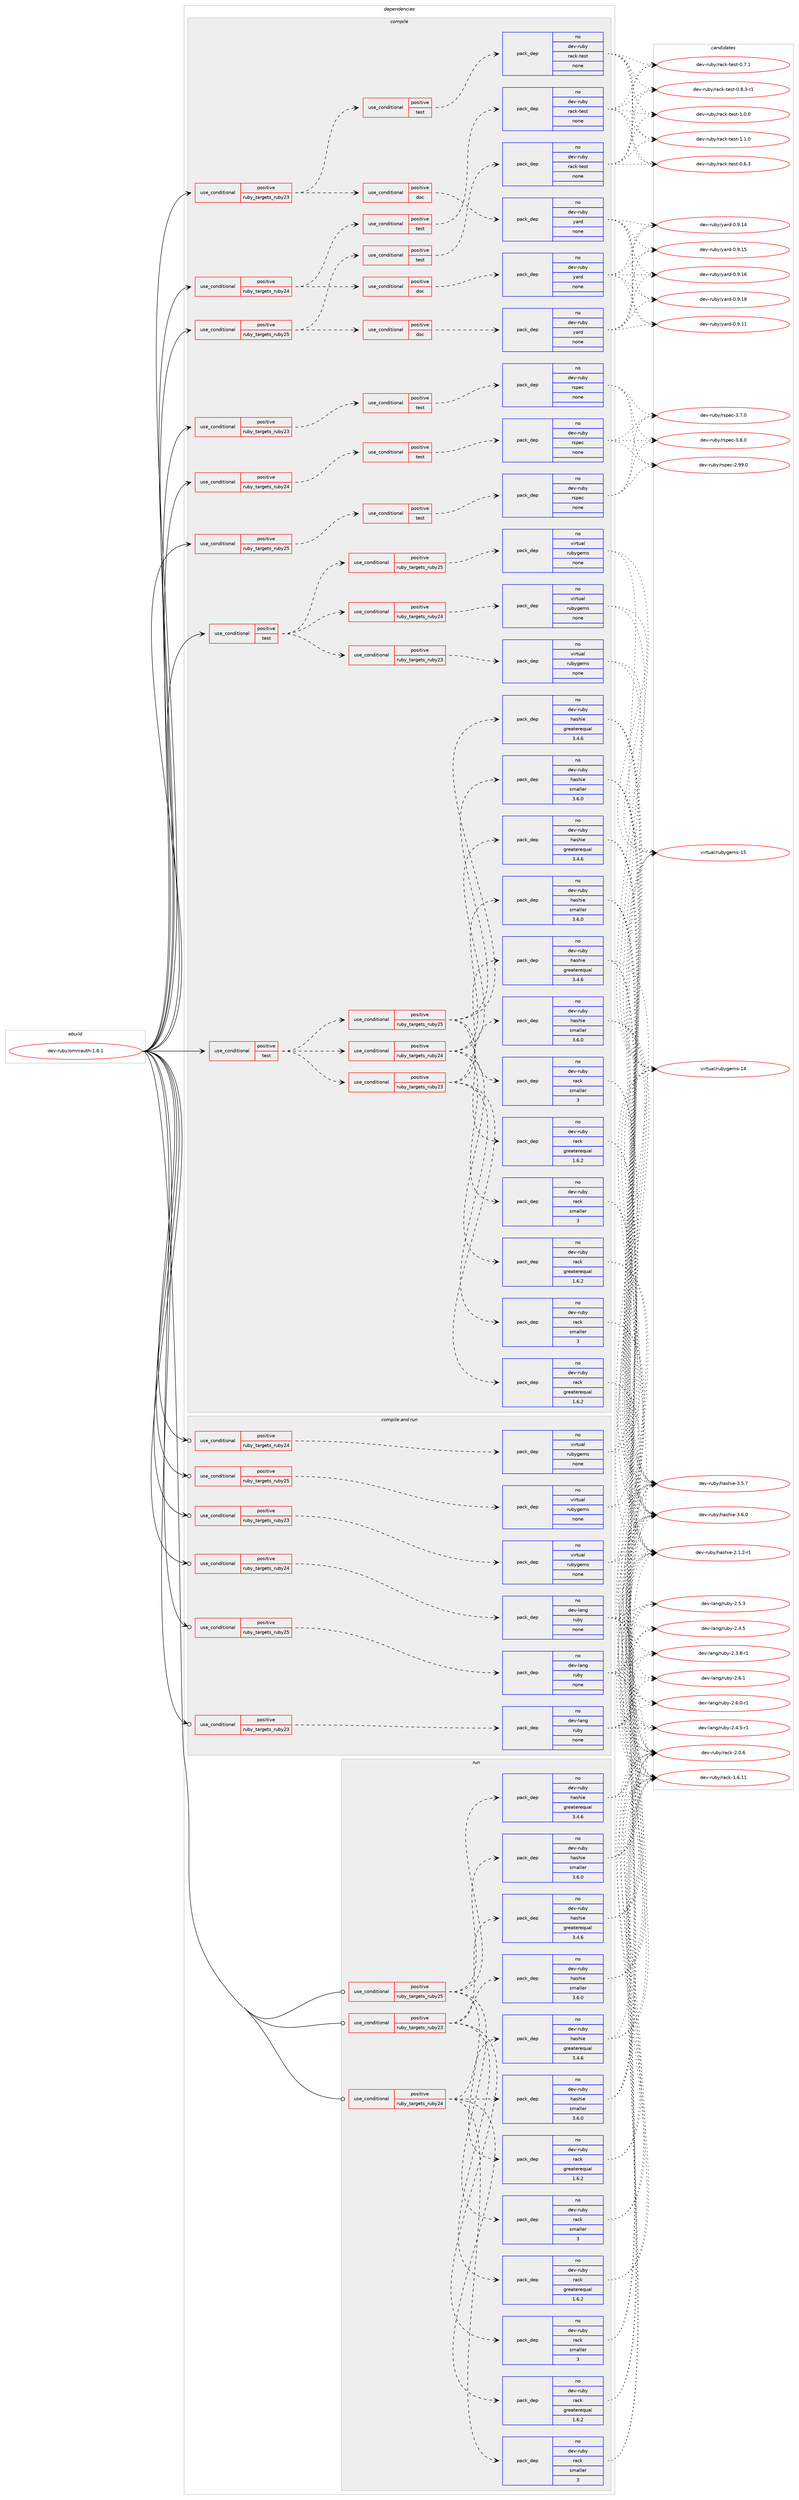 digraph prolog {

# *************
# Graph options
# *************

newrank=true;
concentrate=true;
compound=true;
graph [rankdir=LR,fontname=Helvetica,fontsize=10,ranksep=1.5];#, ranksep=2.5, nodesep=0.2];
edge  [arrowhead=vee];
node  [fontname=Helvetica,fontsize=10];

# **********
# The ebuild
# **********

subgraph cluster_leftcol {
color=gray;
rank=same;
label=<<i>ebuild</i>>;
id [label="dev-ruby/omniauth-1.8.1", color=red, width=4, href="../dev-ruby/omniauth-1.8.1.svg"];
}

# ****************
# The dependencies
# ****************

subgraph cluster_midcol {
color=gray;
label=<<i>dependencies</i>>;
subgraph cluster_compile {
fillcolor="#eeeeee";
style=filled;
label=<<i>compile</i>>;
subgraph cond408107 {
dependency1509119 [label=<<TABLE BORDER="0" CELLBORDER="1" CELLSPACING="0" CELLPADDING="4"><TR><TD ROWSPAN="3" CELLPADDING="10">use_conditional</TD></TR><TR><TD>positive</TD></TR><TR><TD>ruby_targets_ruby23</TD></TR></TABLE>>, shape=none, color=red];
subgraph cond408108 {
dependency1509120 [label=<<TABLE BORDER="0" CELLBORDER="1" CELLSPACING="0" CELLPADDING="4"><TR><TD ROWSPAN="3" CELLPADDING="10">use_conditional</TD></TR><TR><TD>positive</TD></TR><TR><TD>doc</TD></TR></TABLE>>, shape=none, color=red];
subgraph pack1077509 {
dependency1509121 [label=<<TABLE BORDER="0" CELLBORDER="1" CELLSPACING="0" CELLPADDING="4" WIDTH="220"><TR><TD ROWSPAN="6" CELLPADDING="30">pack_dep</TD></TR><TR><TD WIDTH="110">no</TD></TR><TR><TD>dev-ruby</TD></TR><TR><TD>yard</TD></TR><TR><TD>none</TD></TR><TR><TD></TD></TR></TABLE>>, shape=none, color=blue];
}
dependency1509120:e -> dependency1509121:w [weight=20,style="dashed",arrowhead="vee"];
}
dependency1509119:e -> dependency1509120:w [weight=20,style="dashed",arrowhead="vee"];
subgraph cond408109 {
dependency1509122 [label=<<TABLE BORDER="0" CELLBORDER="1" CELLSPACING="0" CELLPADDING="4"><TR><TD ROWSPAN="3" CELLPADDING="10">use_conditional</TD></TR><TR><TD>positive</TD></TR><TR><TD>test</TD></TR></TABLE>>, shape=none, color=red];
subgraph pack1077510 {
dependency1509123 [label=<<TABLE BORDER="0" CELLBORDER="1" CELLSPACING="0" CELLPADDING="4" WIDTH="220"><TR><TD ROWSPAN="6" CELLPADDING="30">pack_dep</TD></TR><TR><TD WIDTH="110">no</TD></TR><TR><TD>dev-ruby</TD></TR><TR><TD>rack-test</TD></TR><TR><TD>none</TD></TR><TR><TD></TD></TR></TABLE>>, shape=none, color=blue];
}
dependency1509122:e -> dependency1509123:w [weight=20,style="dashed",arrowhead="vee"];
}
dependency1509119:e -> dependency1509122:w [weight=20,style="dashed",arrowhead="vee"];
}
id:e -> dependency1509119:w [weight=20,style="solid",arrowhead="vee"];
subgraph cond408110 {
dependency1509124 [label=<<TABLE BORDER="0" CELLBORDER="1" CELLSPACING="0" CELLPADDING="4"><TR><TD ROWSPAN="3" CELLPADDING="10">use_conditional</TD></TR><TR><TD>positive</TD></TR><TR><TD>ruby_targets_ruby23</TD></TR></TABLE>>, shape=none, color=red];
subgraph cond408111 {
dependency1509125 [label=<<TABLE BORDER="0" CELLBORDER="1" CELLSPACING="0" CELLPADDING="4"><TR><TD ROWSPAN="3" CELLPADDING="10">use_conditional</TD></TR><TR><TD>positive</TD></TR><TR><TD>test</TD></TR></TABLE>>, shape=none, color=red];
subgraph pack1077511 {
dependency1509126 [label=<<TABLE BORDER="0" CELLBORDER="1" CELLSPACING="0" CELLPADDING="4" WIDTH="220"><TR><TD ROWSPAN="6" CELLPADDING="30">pack_dep</TD></TR><TR><TD WIDTH="110">no</TD></TR><TR><TD>dev-ruby</TD></TR><TR><TD>rspec</TD></TR><TR><TD>none</TD></TR><TR><TD></TD></TR></TABLE>>, shape=none, color=blue];
}
dependency1509125:e -> dependency1509126:w [weight=20,style="dashed",arrowhead="vee"];
}
dependency1509124:e -> dependency1509125:w [weight=20,style="dashed",arrowhead="vee"];
}
id:e -> dependency1509124:w [weight=20,style="solid",arrowhead="vee"];
subgraph cond408112 {
dependency1509127 [label=<<TABLE BORDER="0" CELLBORDER="1" CELLSPACING="0" CELLPADDING="4"><TR><TD ROWSPAN="3" CELLPADDING="10">use_conditional</TD></TR><TR><TD>positive</TD></TR><TR><TD>ruby_targets_ruby24</TD></TR></TABLE>>, shape=none, color=red];
subgraph cond408113 {
dependency1509128 [label=<<TABLE BORDER="0" CELLBORDER="1" CELLSPACING="0" CELLPADDING="4"><TR><TD ROWSPAN="3" CELLPADDING="10">use_conditional</TD></TR><TR><TD>positive</TD></TR><TR><TD>doc</TD></TR></TABLE>>, shape=none, color=red];
subgraph pack1077512 {
dependency1509129 [label=<<TABLE BORDER="0" CELLBORDER="1" CELLSPACING="0" CELLPADDING="4" WIDTH="220"><TR><TD ROWSPAN="6" CELLPADDING="30">pack_dep</TD></TR><TR><TD WIDTH="110">no</TD></TR><TR><TD>dev-ruby</TD></TR><TR><TD>yard</TD></TR><TR><TD>none</TD></TR><TR><TD></TD></TR></TABLE>>, shape=none, color=blue];
}
dependency1509128:e -> dependency1509129:w [weight=20,style="dashed",arrowhead="vee"];
}
dependency1509127:e -> dependency1509128:w [weight=20,style="dashed",arrowhead="vee"];
subgraph cond408114 {
dependency1509130 [label=<<TABLE BORDER="0" CELLBORDER="1" CELLSPACING="0" CELLPADDING="4"><TR><TD ROWSPAN="3" CELLPADDING="10">use_conditional</TD></TR><TR><TD>positive</TD></TR><TR><TD>test</TD></TR></TABLE>>, shape=none, color=red];
subgraph pack1077513 {
dependency1509131 [label=<<TABLE BORDER="0" CELLBORDER="1" CELLSPACING="0" CELLPADDING="4" WIDTH="220"><TR><TD ROWSPAN="6" CELLPADDING="30">pack_dep</TD></TR><TR><TD WIDTH="110">no</TD></TR><TR><TD>dev-ruby</TD></TR><TR><TD>rack-test</TD></TR><TR><TD>none</TD></TR><TR><TD></TD></TR></TABLE>>, shape=none, color=blue];
}
dependency1509130:e -> dependency1509131:w [weight=20,style="dashed",arrowhead="vee"];
}
dependency1509127:e -> dependency1509130:w [weight=20,style="dashed",arrowhead="vee"];
}
id:e -> dependency1509127:w [weight=20,style="solid",arrowhead="vee"];
subgraph cond408115 {
dependency1509132 [label=<<TABLE BORDER="0" CELLBORDER="1" CELLSPACING="0" CELLPADDING="4"><TR><TD ROWSPAN="3" CELLPADDING="10">use_conditional</TD></TR><TR><TD>positive</TD></TR><TR><TD>ruby_targets_ruby24</TD></TR></TABLE>>, shape=none, color=red];
subgraph cond408116 {
dependency1509133 [label=<<TABLE BORDER="0" CELLBORDER="1" CELLSPACING="0" CELLPADDING="4"><TR><TD ROWSPAN="3" CELLPADDING="10">use_conditional</TD></TR><TR><TD>positive</TD></TR><TR><TD>test</TD></TR></TABLE>>, shape=none, color=red];
subgraph pack1077514 {
dependency1509134 [label=<<TABLE BORDER="0" CELLBORDER="1" CELLSPACING="0" CELLPADDING="4" WIDTH="220"><TR><TD ROWSPAN="6" CELLPADDING="30">pack_dep</TD></TR><TR><TD WIDTH="110">no</TD></TR><TR><TD>dev-ruby</TD></TR><TR><TD>rspec</TD></TR><TR><TD>none</TD></TR><TR><TD></TD></TR></TABLE>>, shape=none, color=blue];
}
dependency1509133:e -> dependency1509134:w [weight=20,style="dashed",arrowhead="vee"];
}
dependency1509132:e -> dependency1509133:w [weight=20,style="dashed",arrowhead="vee"];
}
id:e -> dependency1509132:w [weight=20,style="solid",arrowhead="vee"];
subgraph cond408117 {
dependency1509135 [label=<<TABLE BORDER="0" CELLBORDER="1" CELLSPACING="0" CELLPADDING="4"><TR><TD ROWSPAN="3" CELLPADDING="10">use_conditional</TD></TR><TR><TD>positive</TD></TR><TR><TD>ruby_targets_ruby25</TD></TR></TABLE>>, shape=none, color=red];
subgraph cond408118 {
dependency1509136 [label=<<TABLE BORDER="0" CELLBORDER="1" CELLSPACING="0" CELLPADDING="4"><TR><TD ROWSPAN="3" CELLPADDING="10">use_conditional</TD></TR><TR><TD>positive</TD></TR><TR><TD>doc</TD></TR></TABLE>>, shape=none, color=red];
subgraph pack1077515 {
dependency1509137 [label=<<TABLE BORDER="0" CELLBORDER="1" CELLSPACING="0" CELLPADDING="4" WIDTH="220"><TR><TD ROWSPAN="6" CELLPADDING="30">pack_dep</TD></TR><TR><TD WIDTH="110">no</TD></TR><TR><TD>dev-ruby</TD></TR><TR><TD>yard</TD></TR><TR><TD>none</TD></TR><TR><TD></TD></TR></TABLE>>, shape=none, color=blue];
}
dependency1509136:e -> dependency1509137:w [weight=20,style="dashed",arrowhead="vee"];
}
dependency1509135:e -> dependency1509136:w [weight=20,style="dashed",arrowhead="vee"];
subgraph cond408119 {
dependency1509138 [label=<<TABLE BORDER="0" CELLBORDER="1" CELLSPACING="0" CELLPADDING="4"><TR><TD ROWSPAN="3" CELLPADDING="10">use_conditional</TD></TR><TR><TD>positive</TD></TR><TR><TD>test</TD></TR></TABLE>>, shape=none, color=red];
subgraph pack1077516 {
dependency1509139 [label=<<TABLE BORDER="0" CELLBORDER="1" CELLSPACING="0" CELLPADDING="4" WIDTH="220"><TR><TD ROWSPAN="6" CELLPADDING="30">pack_dep</TD></TR><TR><TD WIDTH="110">no</TD></TR><TR><TD>dev-ruby</TD></TR><TR><TD>rack-test</TD></TR><TR><TD>none</TD></TR><TR><TD></TD></TR></TABLE>>, shape=none, color=blue];
}
dependency1509138:e -> dependency1509139:w [weight=20,style="dashed",arrowhead="vee"];
}
dependency1509135:e -> dependency1509138:w [weight=20,style="dashed",arrowhead="vee"];
}
id:e -> dependency1509135:w [weight=20,style="solid",arrowhead="vee"];
subgraph cond408120 {
dependency1509140 [label=<<TABLE BORDER="0" CELLBORDER="1" CELLSPACING="0" CELLPADDING="4"><TR><TD ROWSPAN="3" CELLPADDING="10">use_conditional</TD></TR><TR><TD>positive</TD></TR><TR><TD>ruby_targets_ruby25</TD></TR></TABLE>>, shape=none, color=red];
subgraph cond408121 {
dependency1509141 [label=<<TABLE BORDER="0" CELLBORDER="1" CELLSPACING="0" CELLPADDING="4"><TR><TD ROWSPAN="3" CELLPADDING="10">use_conditional</TD></TR><TR><TD>positive</TD></TR><TR><TD>test</TD></TR></TABLE>>, shape=none, color=red];
subgraph pack1077517 {
dependency1509142 [label=<<TABLE BORDER="0" CELLBORDER="1" CELLSPACING="0" CELLPADDING="4" WIDTH="220"><TR><TD ROWSPAN="6" CELLPADDING="30">pack_dep</TD></TR><TR><TD WIDTH="110">no</TD></TR><TR><TD>dev-ruby</TD></TR><TR><TD>rspec</TD></TR><TR><TD>none</TD></TR><TR><TD></TD></TR></TABLE>>, shape=none, color=blue];
}
dependency1509141:e -> dependency1509142:w [weight=20,style="dashed",arrowhead="vee"];
}
dependency1509140:e -> dependency1509141:w [weight=20,style="dashed",arrowhead="vee"];
}
id:e -> dependency1509140:w [weight=20,style="solid",arrowhead="vee"];
subgraph cond408122 {
dependency1509143 [label=<<TABLE BORDER="0" CELLBORDER="1" CELLSPACING="0" CELLPADDING="4"><TR><TD ROWSPAN="3" CELLPADDING="10">use_conditional</TD></TR><TR><TD>positive</TD></TR><TR><TD>test</TD></TR></TABLE>>, shape=none, color=red];
subgraph cond408123 {
dependency1509144 [label=<<TABLE BORDER="0" CELLBORDER="1" CELLSPACING="0" CELLPADDING="4"><TR><TD ROWSPAN="3" CELLPADDING="10">use_conditional</TD></TR><TR><TD>positive</TD></TR><TR><TD>ruby_targets_ruby23</TD></TR></TABLE>>, shape=none, color=red];
subgraph pack1077518 {
dependency1509145 [label=<<TABLE BORDER="0" CELLBORDER="1" CELLSPACING="0" CELLPADDING="4" WIDTH="220"><TR><TD ROWSPAN="6" CELLPADDING="30">pack_dep</TD></TR><TR><TD WIDTH="110">no</TD></TR><TR><TD>dev-ruby</TD></TR><TR><TD>rack</TD></TR><TR><TD>greaterequal</TD></TR><TR><TD>1.6.2</TD></TR></TABLE>>, shape=none, color=blue];
}
dependency1509144:e -> dependency1509145:w [weight=20,style="dashed",arrowhead="vee"];
subgraph pack1077519 {
dependency1509146 [label=<<TABLE BORDER="0" CELLBORDER="1" CELLSPACING="0" CELLPADDING="4" WIDTH="220"><TR><TD ROWSPAN="6" CELLPADDING="30">pack_dep</TD></TR><TR><TD WIDTH="110">no</TD></TR><TR><TD>dev-ruby</TD></TR><TR><TD>rack</TD></TR><TR><TD>smaller</TD></TR><TR><TD>3</TD></TR></TABLE>>, shape=none, color=blue];
}
dependency1509144:e -> dependency1509146:w [weight=20,style="dashed",arrowhead="vee"];
subgraph pack1077520 {
dependency1509147 [label=<<TABLE BORDER="0" CELLBORDER="1" CELLSPACING="0" CELLPADDING="4" WIDTH="220"><TR><TD ROWSPAN="6" CELLPADDING="30">pack_dep</TD></TR><TR><TD WIDTH="110">no</TD></TR><TR><TD>dev-ruby</TD></TR><TR><TD>hashie</TD></TR><TR><TD>greaterequal</TD></TR><TR><TD>3.4.6</TD></TR></TABLE>>, shape=none, color=blue];
}
dependency1509144:e -> dependency1509147:w [weight=20,style="dashed",arrowhead="vee"];
subgraph pack1077521 {
dependency1509148 [label=<<TABLE BORDER="0" CELLBORDER="1" CELLSPACING="0" CELLPADDING="4" WIDTH="220"><TR><TD ROWSPAN="6" CELLPADDING="30">pack_dep</TD></TR><TR><TD WIDTH="110">no</TD></TR><TR><TD>dev-ruby</TD></TR><TR><TD>hashie</TD></TR><TR><TD>smaller</TD></TR><TR><TD>3.6.0</TD></TR></TABLE>>, shape=none, color=blue];
}
dependency1509144:e -> dependency1509148:w [weight=20,style="dashed",arrowhead="vee"];
}
dependency1509143:e -> dependency1509144:w [weight=20,style="dashed",arrowhead="vee"];
subgraph cond408124 {
dependency1509149 [label=<<TABLE BORDER="0" CELLBORDER="1" CELLSPACING="0" CELLPADDING="4"><TR><TD ROWSPAN="3" CELLPADDING="10">use_conditional</TD></TR><TR><TD>positive</TD></TR><TR><TD>ruby_targets_ruby24</TD></TR></TABLE>>, shape=none, color=red];
subgraph pack1077522 {
dependency1509150 [label=<<TABLE BORDER="0" CELLBORDER="1" CELLSPACING="0" CELLPADDING="4" WIDTH="220"><TR><TD ROWSPAN="6" CELLPADDING="30">pack_dep</TD></TR><TR><TD WIDTH="110">no</TD></TR><TR><TD>dev-ruby</TD></TR><TR><TD>rack</TD></TR><TR><TD>greaterequal</TD></TR><TR><TD>1.6.2</TD></TR></TABLE>>, shape=none, color=blue];
}
dependency1509149:e -> dependency1509150:w [weight=20,style="dashed",arrowhead="vee"];
subgraph pack1077523 {
dependency1509151 [label=<<TABLE BORDER="0" CELLBORDER="1" CELLSPACING="0" CELLPADDING="4" WIDTH="220"><TR><TD ROWSPAN="6" CELLPADDING="30">pack_dep</TD></TR><TR><TD WIDTH="110">no</TD></TR><TR><TD>dev-ruby</TD></TR><TR><TD>rack</TD></TR><TR><TD>smaller</TD></TR><TR><TD>3</TD></TR></TABLE>>, shape=none, color=blue];
}
dependency1509149:e -> dependency1509151:w [weight=20,style="dashed",arrowhead="vee"];
subgraph pack1077524 {
dependency1509152 [label=<<TABLE BORDER="0" CELLBORDER="1" CELLSPACING="0" CELLPADDING="4" WIDTH="220"><TR><TD ROWSPAN="6" CELLPADDING="30">pack_dep</TD></TR><TR><TD WIDTH="110">no</TD></TR><TR><TD>dev-ruby</TD></TR><TR><TD>hashie</TD></TR><TR><TD>greaterequal</TD></TR><TR><TD>3.4.6</TD></TR></TABLE>>, shape=none, color=blue];
}
dependency1509149:e -> dependency1509152:w [weight=20,style="dashed",arrowhead="vee"];
subgraph pack1077525 {
dependency1509153 [label=<<TABLE BORDER="0" CELLBORDER="1" CELLSPACING="0" CELLPADDING="4" WIDTH="220"><TR><TD ROWSPAN="6" CELLPADDING="30">pack_dep</TD></TR><TR><TD WIDTH="110">no</TD></TR><TR><TD>dev-ruby</TD></TR><TR><TD>hashie</TD></TR><TR><TD>smaller</TD></TR><TR><TD>3.6.0</TD></TR></TABLE>>, shape=none, color=blue];
}
dependency1509149:e -> dependency1509153:w [weight=20,style="dashed",arrowhead="vee"];
}
dependency1509143:e -> dependency1509149:w [weight=20,style="dashed",arrowhead="vee"];
subgraph cond408125 {
dependency1509154 [label=<<TABLE BORDER="0" CELLBORDER="1" CELLSPACING="0" CELLPADDING="4"><TR><TD ROWSPAN="3" CELLPADDING="10">use_conditional</TD></TR><TR><TD>positive</TD></TR><TR><TD>ruby_targets_ruby25</TD></TR></TABLE>>, shape=none, color=red];
subgraph pack1077526 {
dependency1509155 [label=<<TABLE BORDER="0" CELLBORDER="1" CELLSPACING="0" CELLPADDING="4" WIDTH="220"><TR><TD ROWSPAN="6" CELLPADDING="30">pack_dep</TD></TR><TR><TD WIDTH="110">no</TD></TR><TR><TD>dev-ruby</TD></TR><TR><TD>rack</TD></TR><TR><TD>greaterequal</TD></TR><TR><TD>1.6.2</TD></TR></TABLE>>, shape=none, color=blue];
}
dependency1509154:e -> dependency1509155:w [weight=20,style="dashed",arrowhead="vee"];
subgraph pack1077527 {
dependency1509156 [label=<<TABLE BORDER="0" CELLBORDER="1" CELLSPACING="0" CELLPADDING="4" WIDTH="220"><TR><TD ROWSPAN="6" CELLPADDING="30">pack_dep</TD></TR><TR><TD WIDTH="110">no</TD></TR><TR><TD>dev-ruby</TD></TR><TR><TD>rack</TD></TR><TR><TD>smaller</TD></TR><TR><TD>3</TD></TR></TABLE>>, shape=none, color=blue];
}
dependency1509154:e -> dependency1509156:w [weight=20,style="dashed",arrowhead="vee"];
subgraph pack1077528 {
dependency1509157 [label=<<TABLE BORDER="0" CELLBORDER="1" CELLSPACING="0" CELLPADDING="4" WIDTH="220"><TR><TD ROWSPAN="6" CELLPADDING="30">pack_dep</TD></TR><TR><TD WIDTH="110">no</TD></TR><TR><TD>dev-ruby</TD></TR><TR><TD>hashie</TD></TR><TR><TD>greaterequal</TD></TR><TR><TD>3.4.6</TD></TR></TABLE>>, shape=none, color=blue];
}
dependency1509154:e -> dependency1509157:w [weight=20,style="dashed",arrowhead="vee"];
subgraph pack1077529 {
dependency1509158 [label=<<TABLE BORDER="0" CELLBORDER="1" CELLSPACING="0" CELLPADDING="4" WIDTH="220"><TR><TD ROWSPAN="6" CELLPADDING="30">pack_dep</TD></TR><TR><TD WIDTH="110">no</TD></TR><TR><TD>dev-ruby</TD></TR><TR><TD>hashie</TD></TR><TR><TD>smaller</TD></TR><TR><TD>3.6.0</TD></TR></TABLE>>, shape=none, color=blue];
}
dependency1509154:e -> dependency1509158:w [weight=20,style="dashed",arrowhead="vee"];
}
dependency1509143:e -> dependency1509154:w [weight=20,style="dashed",arrowhead="vee"];
}
id:e -> dependency1509143:w [weight=20,style="solid",arrowhead="vee"];
subgraph cond408126 {
dependency1509159 [label=<<TABLE BORDER="0" CELLBORDER="1" CELLSPACING="0" CELLPADDING="4"><TR><TD ROWSPAN="3" CELLPADDING="10">use_conditional</TD></TR><TR><TD>positive</TD></TR><TR><TD>test</TD></TR></TABLE>>, shape=none, color=red];
subgraph cond408127 {
dependency1509160 [label=<<TABLE BORDER="0" CELLBORDER="1" CELLSPACING="0" CELLPADDING="4"><TR><TD ROWSPAN="3" CELLPADDING="10">use_conditional</TD></TR><TR><TD>positive</TD></TR><TR><TD>ruby_targets_ruby23</TD></TR></TABLE>>, shape=none, color=red];
subgraph pack1077530 {
dependency1509161 [label=<<TABLE BORDER="0" CELLBORDER="1" CELLSPACING="0" CELLPADDING="4" WIDTH="220"><TR><TD ROWSPAN="6" CELLPADDING="30">pack_dep</TD></TR><TR><TD WIDTH="110">no</TD></TR><TR><TD>virtual</TD></TR><TR><TD>rubygems</TD></TR><TR><TD>none</TD></TR><TR><TD></TD></TR></TABLE>>, shape=none, color=blue];
}
dependency1509160:e -> dependency1509161:w [weight=20,style="dashed",arrowhead="vee"];
}
dependency1509159:e -> dependency1509160:w [weight=20,style="dashed",arrowhead="vee"];
subgraph cond408128 {
dependency1509162 [label=<<TABLE BORDER="0" CELLBORDER="1" CELLSPACING="0" CELLPADDING="4"><TR><TD ROWSPAN="3" CELLPADDING="10">use_conditional</TD></TR><TR><TD>positive</TD></TR><TR><TD>ruby_targets_ruby24</TD></TR></TABLE>>, shape=none, color=red];
subgraph pack1077531 {
dependency1509163 [label=<<TABLE BORDER="0" CELLBORDER="1" CELLSPACING="0" CELLPADDING="4" WIDTH="220"><TR><TD ROWSPAN="6" CELLPADDING="30">pack_dep</TD></TR><TR><TD WIDTH="110">no</TD></TR><TR><TD>virtual</TD></TR><TR><TD>rubygems</TD></TR><TR><TD>none</TD></TR><TR><TD></TD></TR></TABLE>>, shape=none, color=blue];
}
dependency1509162:e -> dependency1509163:w [weight=20,style="dashed",arrowhead="vee"];
}
dependency1509159:e -> dependency1509162:w [weight=20,style="dashed",arrowhead="vee"];
subgraph cond408129 {
dependency1509164 [label=<<TABLE BORDER="0" CELLBORDER="1" CELLSPACING="0" CELLPADDING="4"><TR><TD ROWSPAN="3" CELLPADDING="10">use_conditional</TD></TR><TR><TD>positive</TD></TR><TR><TD>ruby_targets_ruby25</TD></TR></TABLE>>, shape=none, color=red];
subgraph pack1077532 {
dependency1509165 [label=<<TABLE BORDER="0" CELLBORDER="1" CELLSPACING="0" CELLPADDING="4" WIDTH="220"><TR><TD ROWSPAN="6" CELLPADDING="30">pack_dep</TD></TR><TR><TD WIDTH="110">no</TD></TR><TR><TD>virtual</TD></TR><TR><TD>rubygems</TD></TR><TR><TD>none</TD></TR><TR><TD></TD></TR></TABLE>>, shape=none, color=blue];
}
dependency1509164:e -> dependency1509165:w [weight=20,style="dashed",arrowhead="vee"];
}
dependency1509159:e -> dependency1509164:w [weight=20,style="dashed",arrowhead="vee"];
}
id:e -> dependency1509159:w [weight=20,style="solid",arrowhead="vee"];
}
subgraph cluster_compileandrun {
fillcolor="#eeeeee";
style=filled;
label=<<i>compile and run</i>>;
subgraph cond408130 {
dependency1509166 [label=<<TABLE BORDER="0" CELLBORDER="1" CELLSPACING="0" CELLPADDING="4"><TR><TD ROWSPAN="3" CELLPADDING="10">use_conditional</TD></TR><TR><TD>positive</TD></TR><TR><TD>ruby_targets_ruby23</TD></TR></TABLE>>, shape=none, color=red];
subgraph pack1077533 {
dependency1509167 [label=<<TABLE BORDER="0" CELLBORDER="1" CELLSPACING="0" CELLPADDING="4" WIDTH="220"><TR><TD ROWSPAN="6" CELLPADDING="30">pack_dep</TD></TR><TR><TD WIDTH="110">no</TD></TR><TR><TD>dev-lang</TD></TR><TR><TD>ruby</TD></TR><TR><TD>none</TD></TR><TR><TD></TD></TR></TABLE>>, shape=none, color=blue];
}
dependency1509166:e -> dependency1509167:w [weight=20,style="dashed",arrowhead="vee"];
}
id:e -> dependency1509166:w [weight=20,style="solid",arrowhead="odotvee"];
subgraph cond408131 {
dependency1509168 [label=<<TABLE BORDER="0" CELLBORDER="1" CELLSPACING="0" CELLPADDING="4"><TR><TD ROWSPAN="3" CELLPADDING="10">use_conditional</TD></TR><TR><TD>positive</TD></TR><TR><TD>ruby_targets_ruby23</TD></TR></TABLE>>, shape=none, color=red];
subgraph pack1077534 {
dependency1509169 [label=<<TABLE BORDER="0" CELLBORDER="1" CELLSPACING="0" CELLPADDING="4" WIDTH="220"><TR><TD ROWSPAN="6" CELLPADDING="30">pack_dep</TD></TR><TR><TD WIDTH="110">no</TD></TR><TR><TD>virtual</TD></TR><TR><TD>rubygems</TD></TR><TR><TD>none</TD></TR><TR><TD></TD></TR></TABLE>>, shape=none, color=blue];
}
dependency1509168:e -> dependency1509169:w [weight=20,style="dashed",arrowhead="vee"];
}
id:e -> dependency1509168:w [weight=20,style="solid",arrowhead="odotvee"];
subgraph cond408132 {
dependency1509170 [label=<<TABLE BORDER="0" CELLBORDER="1" CELLSPACING="0" CELLPADDING="4"><TR><TD ROWSPAN="3" CELLPADDING="10">use_conditional</TD></TR><TR><TD>positive</TD></TR><TR><TD>ruby_targets_ruby24</TD></TR></TABLE>>, shape=none, color=red];
subgraph pack1077535 {
dependency1509171 [label=<<TABLE BORDER="0" CELLBORDER="1" CELLSPACING="0" CELLPADDING="4" WIDTH="220"><TR><TD ROWSPAN="6" CELLPADDING="30">pack_dep</TD></TR><TR><TD WIDTH="110">no</TD></TR><TR><TD>dev-lang</TD></TR><TR><TD>ruby</TD></TR><TR><TD>none</TD></TR><TR><TD></TD></TR></TABLE>>, shape=none, color=blue];
}
dependency1509170:e -> dependency1509171:w [weight=20,style="dashed",arrowhead="vee"];
}
id:e -> dependency1509170:w [weight=20,style="solid",arrowhead="odotvee"];
subgraph cond408133 {
dependency1509172 [label=<<TABLE BORDER="0" CELLBORDER="1" CELLSPACING="0" CELLPADDING="4"><TR><TD ROWSPAN="3" CELLPADDING="10">use_conditional</TD></TR><TR><TD>positive</TD></TR><TR><TD>ruby_targets_ruby24</TD></TR></TABLE>>, shape=none, color=red];
subgraph pack1077536 {
dependency1509173 [label=<<TABLE BORDER="0" CELLBORDER="1" CELLSPACING="0" CELLPADDING="4" WIDTH="220"><TR><TD ROWSPAN="6" CELLPADDING="30">pack_dep</TD></TR><TR><TD WIDTH="110">no</TD></TR><TR><TD>virtual</TD></TR><TR><TD>rubygems</TD></TR><TR><TD>none</TD></TR><TR><TD></TD></TR></TABLE>>, shape=none, color=blue];
}
dependency1509172:e -> dependency1509173:w [weight=20,style="dashed",arrowhead="vee"];
}
id:e -> dependency1509172:w [weight=20,style="solid",arrowhead="odotvee"];
subgraph cond408134 {
dependency1509174 [label=<<TABLE BORDER="0" CELLBORDER="1" CELLSPACING="0" CELLPADDING="4"><TR><TD ROWSPAN="3" CELLPADDING="10">use_conditional</TD></TR><TR><TD>positive</TD></TR><TR><TD>ruby_targets_ruby25</TD></TR></TABLE>>, shape=none, color=red];
subgraph pack1077537 {
dependency1509175 [label=<<TABLE BORDER="0" CELLBORDER="1" CELLSPACING="0" CELLPADDING="4" WIDTH="220"><TR><TD ROWSPAN="6" CELLPADDING="30">pack_dep</TD></TR><TR><TD WIDTH="110">no</TD></TR><TR><TD>dev-lang</TD></TR><TR><TD>ruby</TD></TR><TR><TD>none</TD></TR><TR><TD></TD></TR></TABLE>>, shape=none, color=blue];
}
dependency1509174:e -> dependency1509175:w [weight=20,style="dashed",arrowhead="vee"];
}
id:e -> dependency1509174:w [weight=20,style="solid",arrowhead="odotvee"];
subgraph cond408135 {
dependency1509176 [label=<<TABLE BORDER="0" CELLBORDER="1" CELLSPACING="0" CELLPADDING="4"><TR><TD ROWSPAN="3" CELLPADDING="10">use_conditional</TD></TR><TR><TD>positive</TD></TR><TR><TD>ruby_targets_ruby25</TD></TR></TABLE>>, shape=none, color=red];
subgraph pack1077538 {
dependency1509177 [label=<<TABLE BORDER="0" CELLBORDER="1" CELLSPACING="0" CELLPADDING="4" WIDTH="220"><TR><TD ROWSPAN="6" CELLPADDING="30">pack_dep</TD></TR><TR><TD WIDTH="110">no</TD></TR><TR><TD>virtual</TD></TR><TR><TD>rubygems</TD></TR><TR><TD>none</TD></TR><TR><TD></TD></TR></TABLE>>, shape=none, color=blue];
}
dependency1509176:e -> dependency1509177:w [weight=20,style="dashed",arrowhead="vee"];
}
id:e -> dependency1509176:w [weight=20,style="solid",arrowhead="odotvee"];
}
subgraph cluster_run {
fillcolor="#eeeeee";
style=filled;
label=<<i>run</i>>;
subgraph cond408136 {
dependency1509178 [label=<<TABLE BORDER="0" CELLBORDER="1" CELLSPACING="0" CELLPADDING="4"><TR><TD ROWSPAN="3" CELLPADDING="10">use_conditional</TD></TR><TR><TD>positive</TD></TR><TR><TD>ruby_targets_ruby23</TD></TR></TABLE>>, shape=none, color=red];
subgraph pack1077539 {
dependency1509179 [label=<<TABLE BORDER="0" CELLBORDER="1" CELLSPACING="0" CELLPADDING="4" WIDTH="220"><TR><TD ROWSPAN="6" CELLPADDING="30">pack_dep</TD></TR><TR><TD WIDTH="110">no</TD></TR><TR><TD>dev-ruby</TD></TR><TR><TD>rack</TD></TR><TR><TD>greaterequal</TD></TR><TR><TD>1.6.2</TD></TR></TABLE>>, shape=none, color=blue];
}
dependency1509178:e -> dependency1509179:w [weight=20,style="dashed",arrowhead="vee"];
subgraph pack1077540 {
dependency1509180 [label=<<TABLE BORDER="0" CELLBORDER="1" CELLSPACING="0" CELLPADDING="4" WIDTH="220"><TR><TD ROWSPAN="6" CELLPADDING="30">pack_dep</TD></TR><TR><TD WIDTH="110">no</TD></TR><TR><TD>dev-ruby</TD></TR><TR><TD>rack</TD></TR><TR><TD>smaller</TD></TR><TR><TD>3</TD></TR></TABLE>>, shape=none, color=blue];
}
dependency1509178:e -> dependency1509180:w [weight=20,style="dashed",arrowhead="vee"];
subgraph pack1077541 {
dependency1509181 [label=<<TABLE BORDER="0" CELLBORDER="1" CELLSPACING="0" CELLPADDING="4" WIDTH="220"><TR><TD ROWSPAN="6" CELLPADDING="30">pack_dep</TD></TR><TR><TD WIDTH="110">no</TD></TR><TR><TD>dev-ruby</TD></TR><TR><TD>hashie</TD></TR><TR><TD>greaterequal</TD></TR><TR><TD>3.4.6</TD></TR></TABLE>>, shape=none, color=blue];
}
dependency1509178:e -> dependency1509181:w [weight=20,style="dashed",arrowhead="vee"];
subgraph pack1077542 {
dependency1509182 [label=<<TABLE BORDER="0" CELLBORDER="1" CELLSPACING="0" CELLPADDING="4" WIDTH="220"><TR><TD ROWSPAN="6" CELLPADDING="30">pack_dep</TD></TR><TR><TD WIDTH="110">no</TD></TR><TR><TD>dev-ruby</TD></TR><TR><TD>hashie</TD></TR><TR><TD>smaller</TD></TR><TR><TD>3.6.0</TD></TR></TABLE>>, shape=none, color=blue];
}
dependency1509178:e -> dependency1509182:w [weight=20,style="dashed",arrowhead="vee"];
}
id:e -> dependency1509178:w [weight=20,style="solid",arrowhead="odot"];
subgraph cond408137 {
dependency1509183 [label=<<TABLE BORDER="0" CELLBORDER="1" CELLSPACING="0" CELLPADDING="4"><TR><TD ROWSPAN="3" CELLPADDING="10">use_conditional</TD></TR><TR><TD>positive</TD></TR><TR><TD>ruby_targets_ruby24</TD></TR></TABLE>>, shape=none, color=red];
subgraph pack1077543 {
dependency1509184 [label=<<TABLE BORDER="0" CELLBORDER="1" CELLSPACING="0" CELLPADDING="4" WIDTH="220"><TR><TD ROWSPAN="6" CELLPADDING="30">pack_dep</TD></TR><TR><TD WIDTH="110">no</TD></TR><TR><TD>dev-ruby</TD></TR><TR><TD>rack</TD></TR><TR><TD>greaterequal</TD></TR><TR><TD>1.6.2</TD></TR></TABLE>>, shape=none, color=blue];
}
dependency1509183:e -> dependency1509184:w [weight=20,style="dashed",arrowhead="vee"];
subgraph pack1077544 {
dependency1509185 [label=<<TABLE BORDER="0" CELLBORDER="1" CELLSPACING="0" CELLPADDING="4" WIDTH="220"><TR><TD ROWSPAN="6" CELLPADDING="30">pack_dep</TD></TR><TR><TD WIDTH="110">no</TD></TR><TR><TD>dev-ruby</TD></TR><TR><TD>rack</TD></TR><TR><TD>smaller</TD></TR><TR><TD>3</TD></TR></TABLE>>, shape=none, color=blue];
}
dependency1509183:e -> dependency1509185:w [weight=20,style="dashed",arrowhead="vee"];
subgraph pack1077545 {
dependency1509186 [label=<<TABLE BORDER="0" CELLBORDER="1" CELLSPACING="0" CELLPADDING="4" WIDTH="220"><TR><TD ROWSPAN="6" CELLPADDING="30">pack_dep</TD></TR><TR><TD WIDTH="110">no</TD></TR><TR><TD>dev-ruby</TD></TR><TR><TD>hashie</TD></TR><TR><TD>greaterequal</TD></TR><TR><TD>3.4.6</TD></TR></TABLE>>, shape=none, color=blue];
}
dependency1509183:e -> dependency1509186:w [weight=20,style="dashed",arrowhead="vee"];
subgraph pack1077546 {
dependency1509187 [label=<<TABLE BORDER="0" CELLBORDER="1" CELLSPACING="0" CELLPADDING="4" WIDTH="220"><TR><TD ROWSPAN="6" CELLPADDING="30">pack_dep</TD></TR><TR><TD WIDTH="110">no</TD></TR><TR><TD>dev-ruby</TD></TR><TR><TD>hashie</TD></TR><TR><TD>smaller</TD></TR><TR><TD>3.6.0</TD></TR></TABLE>>, shape=none, color=blue];
}
dependency1509183:e -> dependency1509187:w [weight=20,style="dashed",arrowhead="vee"];
}
id:e -> dependency1509183:w [weight=20,style="solid",arrowhead="odot"];
subgraph cond408138 {
dependency1509188 [label=<<TABLE BORDER="0" CELLBORDER="1" CELLSPACING="0" CELLPADDING="4"><TR><TD ROWSPAN="3" CELLPADDING="10">use_conditional</TD></TR><TR><TD>positive</TD></TR><TR><TD>ruby_targets_ruby25</TD></TR></TABLE>>, shape=none, color=red];
subgraph pack1077547 {
dependency1509189 [label=<<TABLE BORDER="0" CELLBORDER="1" CELLSPACING="0" CELLPADDING="4" WIDTH="220"><TR><TD ROWSPAN="6" CELLPADDING="30">pack_dep</TD></TR><TR><TD WIDTH="110">no</TD></TR><TR><TD>dev-ruby</TD></TR><TR><TD>rack</TD></TR><TR><TD>greaterequal</TD></TR><TR><TD>1.6.2</TD></TR></TABLE>>, shape=none, color=blue];
}
dependency1509188:e -> dependency1509189:w [weight=20,style="dashed",arrowhead="vee"];
subgraph pack1077548 {
dependency1509190 [label=<<TABLE BORDER="0" CELLBORDER="1" CELLSPACING="0" CELLPADDING="4" WIDTH="220"><TR><TD ROWSPAN="6" CELLPADDING="30">pack_dep</TD></TR><TR><TD WIDTH="110">no</TD></TR><TR><TD>dev-ruby</TD></TR><TR><TD>rack</TD></TR><TR><TD>smaller</TD></TR><TR><TD>3</TD></TR></TABLE>>, shape=none, color=blue];
}
dependency1509188:e -> dependency1509190:w [weight=20,style="dashed",arrowhead="vee"];
subgraph pack1077549 {
dependency1509191 [label=<<TABLE BORDER="0" CELLBORDER="1" CELLSPACING="0" CELLPADDING="4" WIDTH="220"><TR><TD ROWSPAN="6" CELLPADDING="30">pack_dep</TD></TR><TR><TD WIDTH="110">no</TD></TR><TR><TD>dev-ruby</TD></TR><TR><TD>hashie</TD></TR><TR><TD>greaterequal</TD></TR><TR><TD>3.4.6</TD></TR></TABLE>>, shape=none, color=blue];
}
dependency1509188:e -> dependency1509191:w [weight=20,style="dashed",arrowhead="vee"];
subgraph pack1077550 {
dependency1509192 [label=<<TABLE BORDER="0" CELLBORDER="1" CELLSPACING="0" CELLPADDING="4" WIDTH="220"><TR><TD ROWSPAN="6" CELLPADDING="30">pack_dep</TD></TR><TR><TD WIDTH="110">no</TD></TR><TR><TD>dev-ruby</TD></TR><TR><TD>hashie</TD></TR><TR><TD>smaller</TD></TR><TR><TD>3.6.0</TD></TR></TABLE>>, shape=none, color=blue];
}
dependency1509188:e -> dependency1509192:w [weight=20,style="dashed",arrowhead="vee"];
}
id:e -> dependency1509188:w [weight=20,style="solid",arrowhead="odot"];
}
}

# **************
# The candidates
# **************

subgraph cluster_choices {
rank=same;
color=gray;
label=<<i>candidates</i>>;

subgraph choice1077509 {
color=black;
nodesep=1;
choice1001011184511411798121471219711410045484657464949 [label="dev-ruby/yard-0.9.11", color=red, width=4,href="../dev-ruby/yard-0.9.11.svg"];
choice1001011184511411798121471219711410045484657464952 [label="dev-ruby/yard-0.9.14", color=red, width=4,href="../dev-ruby/yard-0.9.14.svg"];
choice1001011184511411798121471219711410045484657464953 [label="dev-ruby/yard-0.9.15", color=red, width=4,href="../dev-ruby/yard-0.9.15.svg"];
choice1001011184511411798121471219711410045484657464954 [label="dev-ruby/yard-0.9.16", color=red, width=4,href="../dev-ruby/yard-0.9.16.svg"];
choice1001011184511411798121471219711410045484657464956 [label="dev-ruby/yard-0.9.18", color=red, width=4,href="../dev-ruby/yard-0.9.18.svg"];
dependency1509121:e -> choice1001011184511411798121471219711410045484657464949:w [style=dotted,weight="100"];
dependency1509121:e -> choice1001011184511411798121471219711410045484657464952:w [style=dotted,weight="100"];
dependency1509121:e -> choice1001011184511411798121471219711410045484657464953:w [style=dotted,weight="100"];
dependency1509121:e -> choice1001011184511411798121471219711410045484657464954:w [style=dotted,weight="100"];
dependency1509121:e -> choice1001011184511411798121471219711410045484657464956:w [style=dotted,weight="100"];
}
subgraph choice1077510 {
color=black;
nodesep=1;
choice100101118451141179812147114979910745116101115116454846544651 [label="dev-ruby/rack-test-0.6.3", color=red, width=4,href="../dev-ruby/rack-test-0.6.3.svg"];
choice100101118451141179812147114979910745116101115116454846554649 [label="dev-ruby/rack-test-0.7.1", color=red, width=4,href="../dev-ruby/rack-test-0.7.1.svg"];
choice1001011184511411798121471149799107451161011151164548465646514511449 [label="dev-ruby/rack-test-0.8.3-r1", color=red, width=4,href="../dev-ruby/rack-test-0.8.3-r1.svg"];
choice100101118451141179812147114979910745116101115116454946484648 [label="dev-ruby/rack-test-1.0.0", color=red, width=4,href="../dev-ruby/rack-test-1.0.0.svg"];
choice100101118451141179812147114979910745116101115116454946494648 [label="dev-ruby/rack-test-1.1.0", color=red, width=4,href="../dev-ruby/rack-test-1.1.0.svg"];
dependency1509123:e -> choice100101118451141179812147114979910745116101115116454846544651:w [style=dotted,weight="100"];
dependency1509123:e -> choice100101118451141179812147114979910745116101115116454846554649:w [style=dotted,weight="100"];
dependency1509123:e -> choice1001011184511411798121471149799107451161011151164548465646514511449:w [style=dotted,weight="100"];
dependency1509123:e -> choice100101118451141179812147114979910745116101115116454946484648:w [style=dotted,weight="100"];
dependency1509123:e -> choice100101118451141179812147114979910745116101115116454946494648:w [style=dotted,weight="100"];
}
subgraph choice1077511 {
color=black;
nodesep=1;
choice1001011184511411798121471141151121019945504657574648 [label="dev-ruby/rspec-2.99.0", color=red, width=4,href="../dev-ruby/rspec-2.99.0.svg"];
choice10010111845114117981214711411511210199455146554648 [label="dev-ruby/rspec-3.7.0", color=red, width=4,href="../dev-ruby/rspec-3.7.0.svg"];
choice10010111845114117981214711411511210199455146564648 [label="dev-ruby/rspec-3.8.0", color=red, width=4,href="../dev-ruby/rspec-3.8.0.svg"];
dependency1509126:e -> choice1001011184511411798121471141151121019945504657574648:w [style=dotted,weight="100"];
dependency1509126:e -> choice10010111845114117981214711411511210199455146554648:w [style=dotted,weight="100"];
dependency1509126:e -> choice10010111845114117981214711411511210199455146564648:w [style=dotted,weight="100"];
}
subgraph choice1077512 {
color=black;
nodesep=1;
choice1001011184511411798121471219711410045484657464949 [label="dev-ruby/yard-0.9.11", color=red, width=4,href="../dev-ruby/yard-0.9.11.svg"];
choice1001011184511411798121471219711410045484657464952 [label="dev-ruby/yard-0.9.14", color=red, width=4,href="../dev-ruby/yard-0.9.14.svg"];
choice1001011184511411798121471219711410045484657464953 [label="dev-ruby/yard-0.9.15", color=red, width=4,href="../dev-ruby/yard-0.9.15.svg"];
choice1001011184511411798121471219711410045484657464954 [label="dev-ruby/yard-0.9.16", color=red, width=4,href="../dev-ruby/yard-0.9.16.svg"];
choice1001011184511411798121471219711410045484657464956 [label="dev-ruby/yard-0.9.18", color=red, width=4,href="../dev-ruby/yard-0.9.18.svg"];
dependency1509129:e -> choice1001011184511411798121471219711410045484657464949:w [style=dotted,weight="100"];
dependency1509129:e -> choice1001011184511411798121471219711410045484657464952:w [style=dotted,weight="100"];
dependency1509129:e -> choice1001011184511411798121471219711410045484657464953:w [style=dotted,weight="100"];
dependency1509129:e -> choice1001011184511411798121471219711410045484657464954:w [style=dotted,weight="100"];
dependency1509129:e -> choice1001011184511411798121471219711410045484657464956:w [style=dotted,weight="100"];
}
subgraph choice1077513 {
color=black;
nodesep=1;
choice100101118451141179812147114979910745116101115116454846544651 [label="dev-ruby/rack-test-0.6.3", color=red, width=4,href="../dev-ruby/rack-test-0.6.3.svg"];
choice100101118451141179812147114979910745116101115116454846554649 [label="dev-ruby/rack-test-0.7.1", color=red, width=4,href="../dev-ruby/rack-test-0.7.1.svg"];
choice1001011184511411798121471149799107451161011151164548465646514511449 [label="dev-ruby/rack-test-0.8.3-r1", color=red, width=4,href="../dev-ruby/rack-test-0.8.3-r1.svg"];
choice100101118451141179812147114979910745116101115116454946484648 [label="dev-ruby/rack-test-1.0.0", color=red, width=4,href="../dev-ruby/rack-test-1.0.0.svg"];
choice100101118451141179812147114979910745116101115116454946494648 [label="dev-ruby/rack-test-1.1.0", color=red, width=4,href="../dev-ruby/rack-test-1.1.0.svg"];
dependency1509131:e -> choice100101118451141179812147114979910745116101115116454846544651:w [style=dotted,weight="100"];
dependency1509131:e -> choice100101118451141179812147114979910745116101115116454846554649:w [style=dotted,weight="100"];
dependency1509131:e -> choice1001011184511411798121471149799107451161011151164548465646514511449:w [style=dotted,weight="100"];
dependency1509131:e -> choice100101118451141179812147114979910745116101115116454946484648:w [style=dotted,weight="100"];
dependency1509131:e -> choice100101118451141179812147114979910745116101115116454946494648:w [style=dotted,weight="100"];
}
subgraph choice1077514 {
color=black;
nodesep=1;
choice1001011184511411798121471141151121019945504657574648 [label="dev-ruby/rspec-2.99.0", color=red, width=4,href="../dev-ruby/rspec-2.99.0.svg"];
choice10010111845114117981214711411511210199455146554648 [label="dev-ruby/rspec-3.7.0", color=red, width=4,href="../dev-ruby/rspec-3.7.0.svg"];
choice10010111845114117981214711411511210199455146564648 [label="dev-ruby/rspec-3.8.0", color=red, width=4,href="../dev-ruby/rspec-3.8.0.svg"];
dependency1509134:e -> choice1001011184511411798121471141151121019945504657574648:w [style=dotted,weight="100"];
dependency1509134:e -> choice10010111845114117981214711411511210199455146554648:w [style=dotted,weight="100"];
dependency1509134:e -> choice10010111845114117981214711411511210199455146564648:w [style=dotted,weight="100"];
}
subgraph choice1077515 {
color=black;
nodesep=1;
choice1001011184511411798121471219711410045484657464949 [label="dev-ruby/yard-0.9.11", color=red, width=4,href="../dev-ruby/yard-0.9.11.svg"];
choice1001011184511411798121471219711410045484657464952 [label="dev-ruby/yard-0.9.14", color=red, width=4,href="../dev-ruby/yard-0.9.14.svg"];
choice1001011184511411798121471219711410045484657464953 [label="dev-ruby/yard-0.9.15", color=red, width=4,href="../dev-ruby/yard-0.9.15.svg"];
choice1001011184511411798121471219711410045484657464954 [label="dev-ruby/yard-0.9.16", color=red, width=4,href="../dev-ruby/yard-0.9.16.svg"];
choice1001011184511411798121471219711410045484657464956 [label="dev-ruby/yard-0.9.18", color=red, width=4,href="../dev-ruby/yard-0.9.18.svg"];
dependency1509137:e -> choice1001011184511411798121471219711410045484657464949:w [style=dotted,weight="100"];
dependency1509137:e -> choice1001011184511411798121471219711410045484657464952:w [style=dotted,weight="100"];
dependency1509137:e -> choice1001011184511411798121471219711410045484657464953:w [style=dotted,weight="100"];
dependency1509137:e -> choice1001011184511411798121471219711410045484657464954:w [style=dotted,weight="100"];
dependency1509137:e -> choice1001011184511411798121471219711410045484657464956:w [style=dotted,weight="100"];
}
subgraph choice1077516 {
color=black;
nodesep=1;
choice100101118451141179812147114979910745116101115116454846544651 [label="dev-ruby/rack-test-0.6.3", color=red, width=4,href="../dev-ruby/rack-test-0.6.3.svg"];
choice100101118451141179812147114979910745116101115116454846554649 [label="dev-ruby/rack-test-0.7.1", color=red, width=4,href="../dev-ruby/rack-test-0.7.1.svg"];
choice1001011184511411798121471149799107451161011151164548465646514511449 [label="dev-ruby/rack-test-0.8.3-r1", color=red, width=4,href="../dev-ruby/rack-test-0.8.3-r1.svg"];
choice100101118451141179812147114979910745116101115116454946484648 [label="dev-ruby/rack-test-1.0.0", color=red, width=4,href="../dev-ruby/rack-test-1.0.0.svg"];
choice100101118451141179812147114979910745116101115116454946494648 [label="dev-ruby/rack-test-1.1.0", color=red, width=4,href="../dev-ruby/rack-test-1.1.0.svg"];
dependency1509139:e -> choice100101118451141179812147114979910745116101115116454846544651:w [style=dotted,weight="100"];
dependency1509139:e -> choice100101118451141179812147114979910745116101115116454846554649:w [style=dotted,weight="100"];
dependency1509139:e -> choice1001011184511411798121471149799107451161011151164548465646514511449:w [style=dotted,weight="100"];
dependency1509139:e -> choice100101118451141179812147114979910745116101115116454946484648:w [style=dotted,weight="100"];
dependency1509139:e -> choice100101118451141179812147114979910745116101115116454946494648:w [style=dotted,weight="100"];
}
subgraph choice1077517 {
color=black;
nodesep=1;
choice1001011184511411798121471141151121019945504657574648 [label="dev-ruby/rspec-2.99.0", color=red, width=4,href="../dev-ruby/rspec-2.99.0.svg"];
choice10010111845114117981214711411511210199455146554648 [label="dev-ruby/rspec-3.7.0", color=red, width=4,href="../dev-ruby/rspec-3.7.0.svg"];
choice10010111845114117981214711411511210199455146564648 [label="dev-ruby/rspec-3.8.0", color=red, width=4,href="../dev-ruby/rspec-3.8.0.svg"];
dependency1509142:e -> choice1001011184511411798121471141151121019945504657574648:w [style=dotted,weight="100"];
dependency1509142:e -> choice10010111845114117981214711411511210199455146554648:w [style=dotted,weight="100"];
dependency1509142:e -> choice10010111845114117981214711411511210199455146564648:w [style=dotted,weight="100"];
}
subgraph choice1077518 {
color=black;
nodesep=1;
choice100101118451141179812147114979910745494654464949 [label="dev-ruby/rack-1.6.11", color=red, width=4,href="../dev-ruby/rack-1.6.11.svg"];
choice1001011184511411798121471149799107455046484654 [label="dev-ruby/rack-2.0.6", color=red, width=4,href="../dev-ruby/rack-2.0.6.svg"];
dependency1509145:e -> choice100101118451141179812147114979910745494654464949:w [style=dotted,weight="100"];
dependency1509145:e -> choice1001011184511411798121471149799107455046484654:w [style=dotted,weight="100"];
}
subgraph choice1077519 {
color=black;
nodesep=1;
choice100101118451141179812147114979910745494654464949 [label="dev-ruby/rack-1.6.11", color=red, width=4,href="../dev-ruby/rack-1.6.11.svg"];
choice1001011184511411798121471149799107455046484654 [label="dev-ruby/rack-2.0.6", color=red, width=4,href="../dev-ruby/rack-2.0.6.svg"];
dependency1509146:e -> choice100101118451141179812147114979910745494654464949:w [style=dotted,weight="100"];
dependency1509146:e -> choice1001011184511411798121471149799107455046484654:w [style=dotted,weight="100"];
}
subgraph choice1077520 {
color=black;
nodesep=1;
choice100101118451141179812147104971151041051014550464946504511449 [label="dev-ruby/hashie-2.1.2-r1", color=red, width=4,href="../dev-ruby/hashie-2.1.2-r1.svg"];
choice10010111845114117981214710497115104105101455146534655 [label="dev-ruby/hashie-3.5.7", color=red, width=4,href="../dev-ruby/hashie-3.5.7.svg"];
choice10010111845114117981214710497115104105101455146544648 [label="dev-ruby/hashie-3.6.0", color=red, width=4,href="../dev-ruby/hashie-3.6.0.svg"];
dependency1509147:e -> choice100101118451141179812147104971151041051014550464946504511449:w [style=dotted,weight="100"];
dependency1509147:e -> choice10010111845114117981214710497115104105101455146534655:w [style=dotted,weight="100"];
dependency1509147:e -> choice10010111845114117981214710497115104105101455146544648:w [style=dotted,weight="100"];
}
subgraph choice1077521 {
color=black;
nodesep=1;
choice100101118451141179812147104971151041051014550464946504511449 [label="dev-ruby/hashie-2.1.2-r1", color=red, width=4,href="../dev-ruby/hashie-2.1.2-r1.svg"];
choice10010111845114117981214710497115104105101455146534655 [label="dev-ruby/hashie-3.5.7", color=red, width=4,href="../dev-ruby/hashie-3.5.7.svg"];
choice10010111845114117981214710497115104105101455146544648 [label="dev-ruby/hashie-3.6.0", color=red, width=4,href="../dev-ruby/hashie-3.6.0.svg"];
dependency1509148:e -> choice100101118451141179812147104971151041051014550464946504511449:w [style=dotted,weight="100"];
dependency1509148:e -> choice10010111845114117981214710497115104105101455146534655:w [style=dotted,weight="100"];
dependency1509148:e -> choice10010111845114117981214710497115104105101455146544648:w [style=dotted,weight="100"];
}
subgraph choice1077522 {
color=black;
nodesep=1;
choice100101118451141179812147114979910745494654464949 [label="dev-ruby/rack-1.6.11", color=red, width=4,href="../dev-ruby/rack-1.6.11.svg"];
choice1001011184511411798121471149799107455046484654 [label="dev-ruby/rack-2.0.6", color=red, width=4,href="../dev-ruby/rack-2.0.6.svg"];
dependency1509150:e -> choice100101118451141179812147114979910745494654464949:w [style=dotted,weight="100"];
dependency1509150:e -> choice1001011184511411798121471149799107455046484654:w [style=dotted,weight="100"];
}
subgraph choice1077523 {
color=black;
nodesep=1;
choice100101118451141179812147114979910745494654464949 [label="dev-ruby/rack-1.6.11", color=red, width=4,href="../dev-ruby/rack-1.6.11.svg"];
choice1001011184511411798121471149799107455046484654 [label="dev-ruby/rack-2.0.6", color=red, width=4,href="../dev-ruby/rack-2.0.6.svg"];
dependency1509151:e -> choice100101118451141179812147114979910745494654464949:w [style=dotted,weight="100"];
dependency1509151:e -> choice1001011184511411798121471149799107455046484654:w [style=dotted,weight="100"];
}
subgraph choice1077524 {
color=black;
nodesep=1;
choice100101118451141179812147104971151041051014550464946504511449 [label="dev-ruby/hashie-2.1.2-r1", color=red, width=4,href="../dev-ruby/hashie-2.1.2-r1.svg"];
choice10010111845114117981214710497115104105101455146534655 [label="dev-ruby/hashie-3.5.7", color=red, width=4,href="../dev-ruby/hashie-3.5.7.svg"];
choice10010111845114117981214710497115104105101455146544648 [label="dev-ruby/hashie-3.6.0", color=red, width=4,href="../dev-ruby/hashie-3.6.0.svg"];
dependency1509152:e -> choice100101118451141179812147104971151041051014550464946504511449:w [style=dotted,weight="100"];
dependency1509152:e -> choice10010111845114117981214710497115104105101455146534655:w [style=dotted,weight="100"];
dependency1509152:e -> choice10010111845114117981214710497115104105101455146544648:w [style=dotted,weight="100"];
}
subgraph choice1077525 {
color=black;
nodesep=1;
choice100101118451141179812147104971151041051014550464946504511449 [label="dev-ruby/hashie-2.1.2-r1", color=red, width=4,href="../dev-ruby/hashie-2.1.2-r1.svg"];
choice10010111845114117981214710497115104105101455146534655 [label="dev-ruby/hashie-3.5.7", color=red, width=4,href="../dev-ruby/hashie-3.5.7.svg"];
choice10010111845114117981214710497115104105101455146544648 [label="dev-ruby/hashie-3.6.0", color=red, width=4,href="../dev-ruby/hashie-3.6.0.svg"];
dependency1509153:e -> choice100101118451141179812147104971151041051014550464946504511449:w [style=dotted,weight="100"];
dependency1509153:e -> choice10010111845114117981214710497115104105101455146534655:w [style=dotted,weight="100"];
dependency1509153:e -> choice10010111845114117981214710497115104105101455146544648:w [style=dotted,weight="100"];
}
subgraph choice1077526 {
color=black;
nodesep=1;
choice100101118451141179812147114979910745494654464949 [label="dev-ruby/rack-1.6.11", color=red, width=4,href="../dev-ruby/rack-1.6.11.svg"];
choice1001011184511411798121471149799107455046484654 [label="dev-ruby/rack-2.0.6", color=red, width=4,href="../dev-ruby/rack-2.0.6.svg"];
dependency1509155:e -> choice100101118451141179812147114979910745494654464949:w [style=dotted,weight="100"];
dependency1509155:e -> choice1001011184511411798121471149799107455046484654:w [style=dotted,weight="100"];
}
subgraph choice1077527 {
color=black;
nodesep=1;
choice100101118451141179812147114979910745494654464949 [label="dev-ruby/rack-1.6.11", color=red, width=4,href="../dev-ruby/rack-1.6.11.svg"];
choice1001011184511411798121471149799107455046484654 [label="dev-ruby/rack-2.0.6", color=red, width=4,href="../dev-ruby/rack-2.0.6.svg"];
dependency1509156:e -> choice100101118451141179812147114979910745494654464949:w [style=dotted,weight="100"];
dependency1509156:e -> choice1001011184511411798121471149799107455046484654:w [style=dotted,weight="100"];
}
subgraph choice1077528 {
color=black;
nodesep=1;
choice100101118451141179812147104971151041051014550464946504511449 [label="dev-ruby/hashie-2.1.2-r1", color=red, width=4,href="../dev-ruby/hashie-2.1.2-r1.svg"];
choice10010111845114117981214710497115104105101455146534655 [label="dev-ruby/hashie-3.5.7", color=red, width=4,href="../dev-ruby/hashie-3.5.7.svg"];
choice10010111845114117981214710497115104105101455146544648 [label="dev-ruby/hashie-3.6.0", color=red, width=4,href="../dev-ruby/hashie-3.6.0.svg"];
dependency1509157:e -> choice100101118451141179812147104971151041051014550464946504511449:w [style=dotted,weight="100"];
dependency1509157:e -> choice10010111845114117981214710497115104105101455146534655:w [style=dotted,weight="100"];
dependency1509157:e -> choice10010111845114117981214710497115104105101455146544648:w [style=dotted,weight="100"];
}
subgraph choice1077529 {
color=black;
nodesep=1;
choice100101118451141179812147104971151041051014550464946504511449 [label="dev-ruby/hashie-2.1.2-r1", color=red, width=4,href="../dev-ruby/hashie-2.1.2-r1.svg"];
choice10010111845114117981214710497115104105101455146534655 [label="dev-ruby/hashie-3.5.7", color=red, width=4,href="../dev-ruby/hashie-3.5.7.svg"];
choice10010111845114117981214710497115104105101455146544648 [label="dev-ruby/hashie-3.6.0", color=red, width=4,href="../dev-ruby/hashie-3.6.0.svg"];
dependency1509158:e -> choice100101118451141179812147104971151041051014550464946504511449:w [style=dotted,weight="100"];
dependency1509158:e -> choice10010111845114117981214710497115104105101455146534655:w [style=dotted,weight="100"];
dependency1509158:e -> choice10010111845114117981214710497115104105101455146544648:w [style=dotted,weight="100"];
}
subgraph choice1077530 {
color=black;
nodesep=1;
choice118105114116117971084711411798121103101109115454952 [label="virtual/rubygems-14", color=red, width=4,href="../virtual/rubygems-14.svg"];
choice118105114116117971084711411798121103101109115454953 [label="virtual/rubygems-15", color=red, width=4,href="../virtual/rubygems-15.svg"];
dependency1509161:e -> choice118105114116117971084711411798121103101109115454952:w [style=dotted,weight="100"];
dependency1509161:e -> choice118105114116117971084711411798121103101109115454953:w [style=dotted,weight="100"];
}
subgraph choice1077531 {
color=black;
nodesep=1;
choice118105114116117971084711411798121103101109115454952 [label="virtual/rubygems-14", color=red, width=4,href="../virtual/rubygems-14.svg"];
choice118105114116117971084711411798121103101109115454953 [label="virtual/rubygems-15", color=red, width=4,href="../virtual/rubygems-15.svg"];
dependency1509163:e -> choice118105114116117971084711411798121103101109115454952:w [style=dotted,weight="100"];
dependency1509163:e -> choice118105114116117971084711411798121103101109115454953:w [style=dotted,weight="100"];
}
subgraph choice1077532 {
color=black;
nodesep=1;
choice118105114116117971084711411798121103101109115454952 [label="virtual/rubygems-14", color=red, width=4,href="../virtual/rubygems-14.svg"];
choice118105114116117971084711411798121103101109115454953 [label="virtual/rubygems-15", color=red, width=4,href="../virtual/rubygems-15.svg"];
dependency1509165:e -> choice118105114116117971084711411798121103101109115454952:w [style=dotted,weight="100"];
dependency1509165:e -> choice118105114116117971084711411798121103101109115454953:w [style=dotted,weight="100"];
}
subgraph choice1077533 {
color=black;
nodesep=1;
choice100101118451089711010347114117981214550465146564511449 [label="dev-lang/ruby-2.3.8-r1", color=red, width=4,href="../dev-lang/ruby-2.3.8-r1.svg"];
choice10010111845108971101034711411798121455046524653 [label="dev-lang/ruby-2.4.5", color=red, width=4,href="../dev-lang/ruby-2.4.5.svg"];
choice100101118451089711010347114117981214550465246534511449 [label="dev-lang/ruby-2.4.5-r1", color=red, width=4,href="../dev-lang/ruby-2.4.5-r1.svg"];
choice10010111845108971101034711411798121455046534651 [label="dev-lang/ruby-2.5.3", color=red, width=4,href="../dev-lang/ruby-2.5.3.svg"];
choice100101118451089711010347114117981214550465446484511449 [label="dev-lang/ruby-2.6.0-r1", color=red, width=4,href="../dev-lang/ruby-2.6.0-r1.svg"];
choice10010111845108971101034711411798121455046544649 [label="dev-lang/ruby-2.6.1", color=red, width=4,href="../dev-lang/ruby-2.6.1.svg"];
dependency1509167:e -> choice100101118451089711010347114117981214550465146564511449:w [style=dotted,weight="100"];
dependency1509167:e -> choice10010111845108971101034711411798121455046524653:w [style=dotted,weight="100"];
dependency1509167:e -> choice100101118451089711010347114117981214550465246534511449:w [style=dotted,weight="100"];
dependency1509167:e -> choice10010111845108971101034711411798121455046534651:w [style=dotted,weight="100"];
dependency1509167:e -> choice100101118451089711010347114117981214550465446484511449:w [style=dotted,weight="100"];
dependency1509167:e -> choice10010111845108971101034711411798121455046544649:w [style=dotted,weight="100"];
}
subgraph choice1077534 {
color=black;
nodesep=1;
choice118105114116117971084711411798121103101109115454952 [label="virtual/rubygems-14", color=red, width=4,href="../virtual/rubygems-14.svg"];
choice118105114116117971084711411798121103101109115454953 [label="virtual/rubygems-15", color=red, width=4,href="../virtual/rubygems-15.svg"];
dependency1509169:e -> choice118105114116117971084711411798121103101109115454952:w [style=dotted,weight="100"];
dependency1509169:e -> choice118105114116117971084711411798121103101109115454953:w [style=dotted,weight="100"];
}
subgraph choice1077535 {
color=black;
nodesep=1;
choice100101118451089711010347114117981214550465146564511449 [label="dev-lang/ruby-2.3.8-r1", color=red, width=4,href="../dev-lang/ruby-2.3.8-r1.svg"];
choice10010111845108971101034711411798121455046524653 [label="dev-lang/ruby-2.4.5", color=red, width=4,href="../dev-lang/ruby-2.4.5.svg"];
choice100101118451089711010347114117981214550465246534511449 [label="dev-lang/ruby-2.4.5-r1", color=red, width=4,href="../dev-lang/ruby-2.4.5-r1.svg"];
choice10010111845108971101034711411798121455046534651 [label="dev-lang/ruby-2.5.3", color=red, width=4,href="../dev-lang/ruby-2.5.3.svg"];
choice100101118451089711010347114117981214550465446484511449 [label="dev-lang/ruby-2.6.0-r1", color=red, width=4,href="../dev-lang/ruby-2.6.0-r1.svg"];
choice10010111845108971101034711411798121455046544649 [label="dev-lang/ruby-2.6.1", color=red, width=4,href="../dev-lang/ruby-2.6.1.svg"];
dependency1509171:e -> choice100101118451089711010347114117981214550465146564511449:w [style=dotted,weight="100"];
dependency1509171:e -> choice10010111845108971101034711411798121455046524653:w [style=dotted,weight="100"];
dependency1509171:e -> choice100101118451089711010347114117981214550465246534511449:w [style=dotted,weight="100"];
dependency1509171:e -> choice10010111845108971101034711411798121455046534651:w [style=dotted,weight="100"];
dependency1509171:e -> choice100101118451089711010347114117981214550465446484511449:w [style=dotted,weight="100"];
dependency1509171:e -> choice10010111845108971101034711411798121455046544649:w [style=dotted,weight="100"];
}
subgraph choice1077536 {
color=black;
nodesep=1;
choice118105114116117971084711411798121103101109115454952 [label="virtual/rubygems-14", color=red, width=4,href="../virtual/rubygems-14.svg"];
choice118105114116117971084711411798121103101109115454953 [label="virtual/rubygems-15", color=red, width=4,href="../virtual/rubygems-15.svg"];
dependency1509173:e -> choice118105114116117971084711411798121103101109115454952:w [style=dotted,weight="100"];
dependency1509173:e -> choice118105114116117971084711411798121103101109115454953:w [style=dotted,weight="100"];
}
subgraph choice1077537 {
color=black;
nodesep=1;
choice100101118451089711010347114117981214550465146564511449 [label="dev-lang/ruby-2.3.8-r1", color=red, width=4,href="../dev-lang/ruby-2.3.8-r1.svg"];
choice10010111845108971101034711411798121455046524653 [label="dev-lang/ruby-2.4.5", color=red, width=4,href="../dev-lang/ruby-2.4.5.svg"];
choice100101118451089711010347114117981214550465246534511449 [label="dev-lang/ruby-2.4.5-r1", color=red, width=4,href="../dev-lang/ruby-2.4.5-r1.svg"];
choice10010111845108971101034711411798121455046534651 [label="dev-lang/ruby-2.5.3", color=red, width=4,href="../dev-lang/ruby-2.5.3.svg"];
choice100101118451089711010347114117981214550465446484511449 [label="dev-lang/ruby-2.6.0-r1", color=red, width=4,href="../dev-lang/ruby-2.6.0-r1.svg"];
choice10010111845108971101034711411798121455046544649 [label="dev-lang/ruby-2.6.1", color=red, width=4,href="../dev-lang/ruby-2.6.1.svg"];
dependency1509175:e -> choice100101118451089711010347114117981214550465146564511449:w [style=dotted,weight="100"];
dependency1509175:e -> choice10010111845108971101034711411798121455046524653:w [style=dotted,weight="100"];
dependency1509175:e -> choice100101118451089711010347114117981214550465246534511449:w [style=dotted,weight="100"];
dependency1509175:e -> choice10010111845108971101034711411798121455046534651:w [style=dotted,weight="100"];
dependency1509175:e -> choice100101118451089711010347114117981214550465446484511449:w [style=dotted,weight="100"];
dependency1509175:e -> choice10010111845108971101034711411798121455046544649:w [style=dotted,weight="100"];
}
subgraph choice1077538 {
color=black;
nodesep=1;
choice118105114116117971084711411798121103101109115454952 [label="virtual/rubygems-14", color=red, width=4,href="../virtual/rubygems-14.svg"];
choice118105114116117971084711411798121103101109115454953 [label="virtual/rubygems-15", color=red, width=4,href="../virtual/rubygems-15.svg"];
dependency1509177:e -> choice118105114116117971084711411798121103101109115454952:w [style=dotted,weight="100"];
dependency1509177:e -> choice118105114116117971084711411798121103101109115454953:w [style=dotted,weight="100"];
}
subgraph choice1077539 {
color=black;
nodesep=1;
choice100101118451141179812147114979910745494654464949 [label="dev-ruby/rack-1.6.11", color=red, width=4,href="../dev-ruby/rack-1.6.11.svg"];
choice1001011184511411798121471149799107455046484654 [label="dev-ruby/rack-2.0.6", color=red, width=4,href="../dev-ruby/rack-2.0.6.svg"];
dependency1509179:e -> choice100101118451141179812147114979910745494654464949:w [style=dotted,weight="100"];
dependency1509179:e -> choice1001011184511411798121471149799107455046484654:w [style=dotted,weight="100"];
}
subgraph choice1077540 {
color=black;
nodesep=1;
choice100101118451141179812147114979910745494654464949 [label="dev-ruby/rack-1.6.11", color=red, width=4,href="../dev-ruby/rack-1.6.11.svg"];
choice1001011184511411798121471149799107455046484654 [label="dev-ruby/rack-2.0.6", color=red, width=4,href="../dev-ruby/rack-2.0.6.svg"];
dependency1509180:e -> choice100101118451141179812147114979910745494654464949:w [style=dotted,weight="100"];
dependency1509180:e -> choice1001011184511411798121471149799107455046484654:w [style=dotted,weight="100"];
}
subgraph choice1077541 {
color=black;
nodesep=1;
choice100101118451141179812147104971151041051014550464946504511449 [label="dev-ruby/hashie-2.1.2-r1", color=red, width=4,href="../dev-ruby/hashie-2.1.2-r1.svg"];
choice10010111845114117981214710497115104105101455146534655 [label="dev-ruby/hashie-3.5.7", color=red, width=4,href="../dev-ruby/hashie-3.5.7.svg"];
choice10010111845114117981214710497115104105101455146544648 [label="dev-ruby/hashie-3.6.0", color=red, width=4,href="../dev-ruby/hashie-3.6.0.svg"];
dependency1509181:e -> choice100101118451141179812147104971151041051014550464946504511449:w [style=dotted,weight="100"];
dependency1509181:e -> choice10010111845114117981214710497115104105101455146534655:w [style=dotted,weight="100"];
dependency1509181:e -> choice10010111845114117981214710497115104105101455146544648:w [style=dotted,weight="100"];
}
subgraph choice1077542 {
color=black;
nodesep=1;
choice100101118451141179812147104971151041051014550464946504511449 [label="dev-ruby/hashie-2.1.2-r1", color=red, width=4,href="../dev-ruby/hashie-2.1.2-r1.svg"];
choice10010111845114117981214710497115104105101455146534655 [label="dev-ruby/hashie-3.5.7", color=red, width=4,href="../dev-ruby/hashie-3.5.7.svg"];
choice10010111845114117981214710497115104105101455146544648 [label="dev-ruby/hashie-3.6.0", color=red, width=4,href="../dev-ruby/hashie-3.6.0.svg"];
dependency1509182:e -> choice100101118451141179812147104971151041051014550464946504511449:w [style=dotted,weight="100"];
dependency1509182:e -> choice10010111845114117981214710497115104105101455146534655:w [style=dotted,weight="100"];
dependency1509182:e -> choice10010111845114117981214710497115104105101455146544648:w [style=dotted,weight="100"];
}
subgraph choice1077543 {
color=black;
nodesep=1;
choice100101118451141179812147114979910745494654464949 [label="dev-ruby/rack-1.6.11", color=red, width=4,href="../dev-ruby/rack-1.6.11.svg"];
choice1001011184511411798121471149799107455046484654 [label="dev-ruby/rack-2.0.6", color=red, width=4,href="../dev-ruby/rack-2.0.6.svg"];
dependency1509184:e -> choice100101118451141179812147114979910745494654464949:w [style=dotted,weight="100"];
dependency1509184:e -> choice1001011184511411798121471149799107455046484654:w [style=dotted,weight="100"];
}
subgraph choice1077544 {
color=black;
nodesep=1;
choice100101118451141179812147114979910745494654464949 [label="dev-ruby/rack-1.6.11", color=red, width=4,href="../dev-ruby/rack-1.6.11.svg"];
choice1001011184511411798121471149799107455046484654 [label="dev-ruby/rack-2.0.6", color=red, width=4,href="../dev-ruby/rack-2.0.6.svg"];
dependency1509185:e -> choice100101118451141179812147114979910745494654464949:w [style=dotted,weight="100"];
dependency1509185:e -> choice1001011184511411798121471149799107455046484654:w [style=dotted,weight="100"];
}
subgraph choice1077545 {
color=black;
nodesep=1;
choice100101118451141179812147104971151041051014550464946504511449 [label="dev-ruby/hashie-2.1.2-r1", color=red, width=4,href="../dev-ruby/hashie-2.1.2-r1.svg"];
choice10010111845114117981214710497115104105101455146534655 [label="dev-ruby/hashie-3.5.7", color=red, width=4,href="../dev-ruby/hashie-3.5.7.svg"];
choice10010111845114117981214710497115104105101455146544648 [label="dev-ruby/hashie-3.6.0", color=red, width=4,href="../dev-ruby/hashie-3.6.0.svg"];
dependency1509186:e -> choice100101118451141179812147104971151041051014550464946504511449:w [style=dotted,weight="100"];
dependency1509186:e -> choice10010111845114117981214710497115104105101455146534655:w [style=dotted,weight="100"];
dependency1509186:e -> choice10010111845114117981214710497115104105101455146544648:w [style=dotted,weight="100"];
}
subgraph choice1077546 {
color=black;
nodesep=1;
choice100101118451141179812147104971151041051014550464946504511449 [label="dev-ruby/hashie-2.1.2-r1", color=red, width=4,href="../dev-ruby/hashie-2.1.2-r1.svg"];
choice10010111845114117981214710497115104105101455146534655 [label="dev-ruby/hashie-3.5.7", color=red, width=4,href="../dev-ruby/hashie-3.5.7.svg"];
choice10010111845114117981214710497115104105101455146544648 [label="dev-ruby/hashie-3.6.0", color=red, width=4,href="../dev-ruby/hashie-3.6.0.svg"];
dependency1509187:e -> choice100101118451141179812147104971151041051014550464946504511449:w [style=dotted,weight="100"];
dependency1509187:e -> choice10010111845114117981214710497115104105101455146534655:w [style=dotted,weight="100"];
dependency1509187:e -> choice10010111845114117981214710497115104105101455146544648:w [style=dotted,weight="100"];
}
subgraph choice1077547 {
color=black;
nodesep=1;
choice100101118451141179812147114979910745494654464949 [label="dev-ruby/rack-1.6.11", color=red, width=4,href="../dev-ruby/rack-1.6.11.svg"];
choice1001011184511411798121471149799107455046484654 [label="dev-ruby/rack-2.0.6", color=red, width=4,href="../dev-ruby/rack-2.0.6.svg"];
dependency1509189:e -> choice100101118451141179812147114979910745494654464949:w [style=dotted,weight="100"];
dependency1509189:e -> choice1001011184511411798121471149799107455046484654:w [style=dotted,weight="100"];
}
subgraph choice1077548 {
color=black;
nodesep=1;
choice100101118451141179812147114979910745494654464949 [label="dev-ruby/rack-1.6.11", color=red, width=4,href="../dev-ruby/rack-1.6.11.svg"];
choice1001011184511411798121471149799107455046484654 [label="dev-ruby/rack-2.0.6", color=red, width=4,href="../dev-ruby/rack-2.0.6.svg"];
dependency1509190:e -> choice100101118451141179812147114979910745494654464949:w [style=dotted,weight="100"];
dependency1509190:e -> choice1001011184511411798121471149799107455046484654:w [style=dotted,weight="100"];
}
subgraph choice1077549 {
color=black;
nodesep=1;
choice100101118451141179812147104971151041051014550464946504511449 [label="dev-ruby/hashie-2.1.2-r1", color=red, width=4,href="../dev-ruby/hashie-2.1.2-r1.svg"];
choice10010111845114117981214710497115104105101455146534655 [label="dev-ruby/hashie-3.5.7", color=red, width=4,href="../dev-ruby/hashie-3.5.7.svg"];
choice10010111845114117981214710497115104105101455146544648 [label="dev-ruby/hashie-3.6.0", color=red, width=4,href="../dev-ruby/hashie-3.6.0.svg"];
dependency1509191:e -> choice100101118451141179812147104971151041051014550464946504511449:w [style=dotted,weight="100"];
dependency1509191:e -> choice10010111845114117981214710497115104105101455146534655:w [style=dotted,weight="100"];
dependency1509191:e -> choice10010111845114117981214710497115104105101455146544648:w [style=dotted,weight="100"];
}
subgraph choice1077550 {
color=black;
nodesep=1;
choice100101118451141179812147104971151041051014550464946504511449 [label="dev-ruby/hashie-2.1.2-r1", color=red, width=4,href="../dev-ruby/hashie-2.1.2-r1.svg"];
choice10010111845114117981214710497115104105101455146534655 [label="dev-ruby/hashie-3.5.7", color=red, width=4,href="../dev-ruby/hashie-3.5.7.svg"];
choice10010111845114117981214710497115104105101455146544648 [label="dev-ruby/hashie-3.6.0", color=red, width=4,href="../dev-ruby/hashie-3.6.0.svg"];
dependency1509192:e -> choice100101118451141179812147104971151041051014550464946504511449:w [style=dotted,weight="100"];
dependency1509192:e -> choice10010111845114117981214710497115104105101455146534655:w [style=dotted,weight="100"];
dependency1509192:e -> choice10010111845114117981214710497115104105101455146544648:w [style=dotted,weight="100"];
}
}

}
